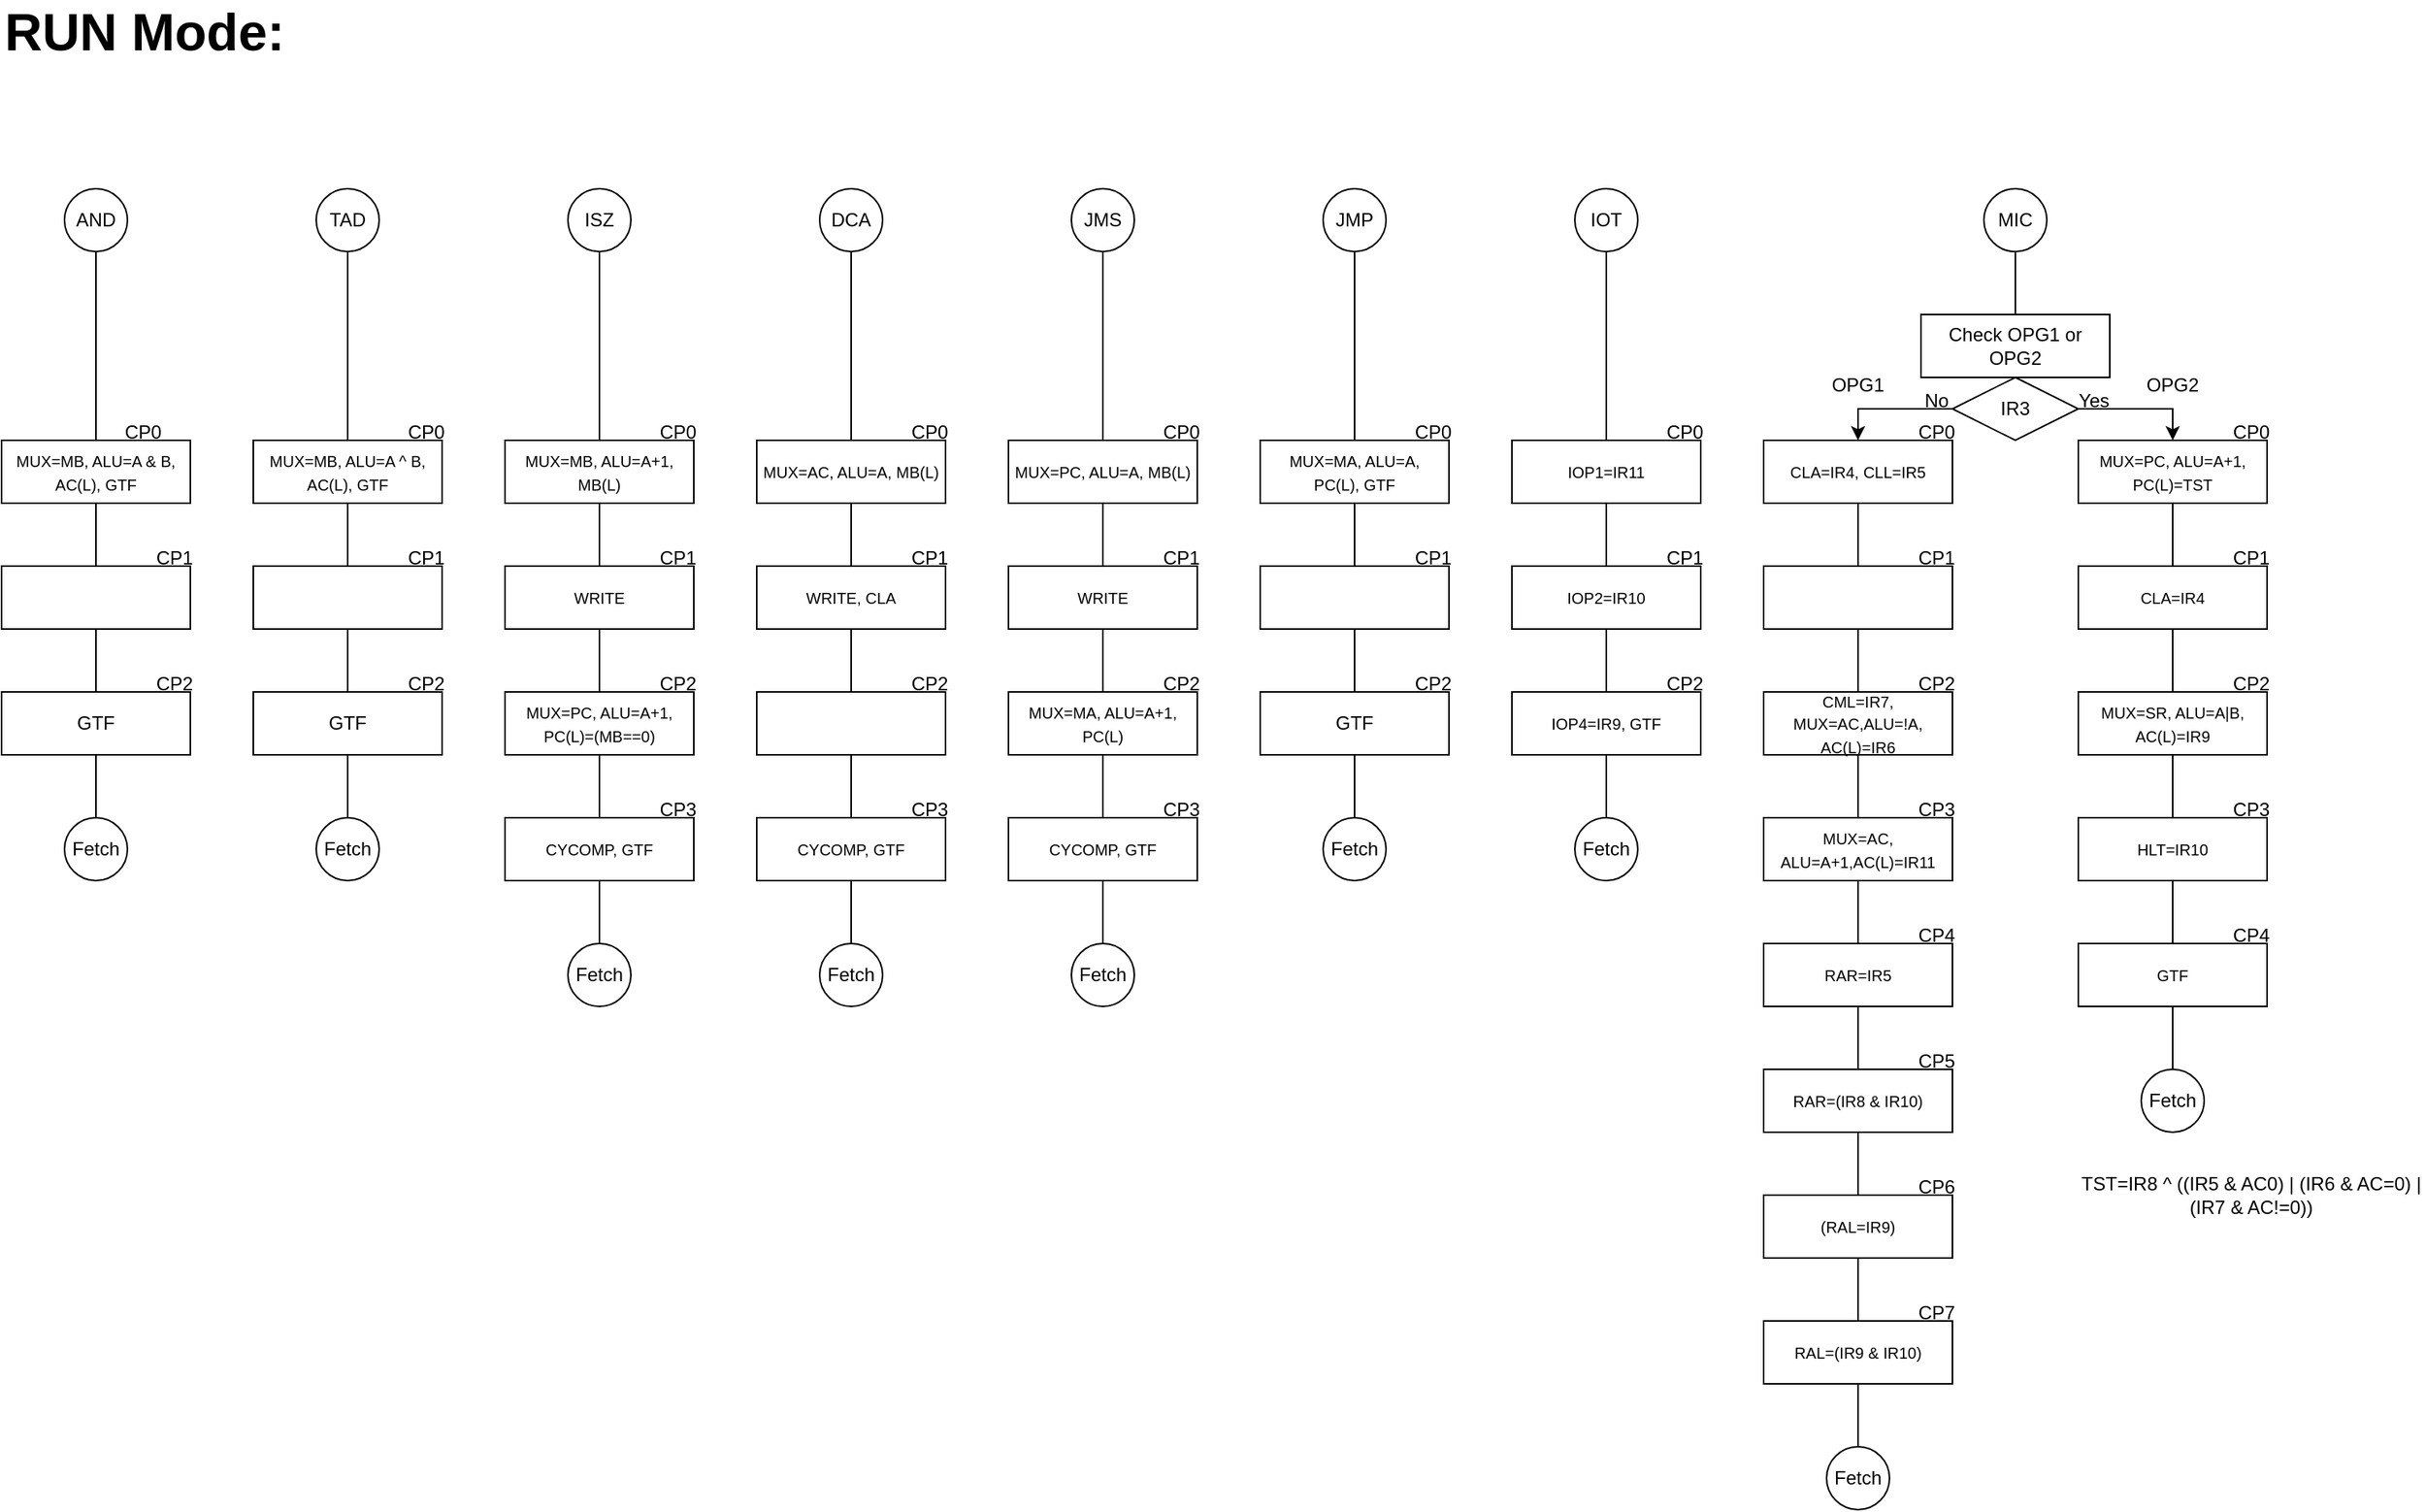 <mxfile version="27.0.9">
  <diagram name="Page-1" id="LLcmUX0MLXfa5LWFM24f">
    <mxGraphModel dx="1426" dy="799" grid="1" gridSize="10" guides="1" tooltips="1" connect="1" arrows="1" fold="1" page="1" pageScale="1" pageWidth="1654" pageHeight="1169" math="0" shadow="0">
      <root>
        <mxCell id="0" />
        <mxCell id="1" parent="0" />
        <mxCell id="3CUGCC2vG19AI8fgxcmt-1" value="" style="ellipse;whiteSpace=wrap;html=1;aspect=fixed;" parent="1" vertex="1">
          <mxGeometry x="120" y="200" width="40" height="40" as="geometry" />
        </mxCell>
        <mxCell id="3CUGCC2vG19AI8fgxcmt-2" value="AND" style="text;html=1;align=center;verticalAlign=middle;whiteSpace=wrap;rounded=0;" parent="1" vertex="1">
          <mxGeometry x="110" y="205" width="60" height="30" as="geometry" />
        </mxCell>
        <mxCell id="3CUGCC2vG19AI8fgxcmt-3" value="" style="rounded=0;whiteSpace=wrap;html=1;" parent="1" vertex="1">
          <mxGeometry x="80" y="360" width="120" height="40" as="geometry" />
        </mxCell>
        <mxCell id="3CUGCC2vG19AI8fgxcmt-4" value="&lt;font style=&quot;font-size: 10px;&quot;&gt;MUX=MB, ALU=A &amp;amp; B,&lt;br&gt;AC(L), GTF&lt;/font&gt;" style="text;html=1;align=center;verticalAlign=middle;whiteSpace=wrap;rounded=0;" parent="1" vertex="1">
          <mxGeometry x="80" y="360" width="120" height="40" as="geometry" />
        </mxCell>
        <mxCell id="3CUGCC2vG19AI8fgxcmt-5" value="CP0" style="text;html=1;align=center;verticalAlign=middle;whiteSpace=wrap;rounded=0;" parent="1" vertex="1">
          <mxGeometry x="140" y="340" width="60" height="30" as="geometry" />
        </mxCell>
        <mxCell id="3CUGCC2vG19AI8fgxcmt-6" value="" style="endArrow=none;html=1;rounded=0;entryX=0.5;entryY=1;entryDx=0;entryDy=0;exitX=0.5;exitY=0;exitDx=0;exitDy=0;" parent="1" source="3CUGCC2vG19AI8fgxcmt-4" target="3CUGCC2vG19AI8fgxcmt-1" edge="1">
          <mxGeometry width="50" height="50" relative="1" as="geometry">
            <mxPoint x="610" y="610" as="sourcePoint" />
            <mxPoint x="660" y="560" as="targetPoint" />
          </mxGeometry>
        </mxCell>
        <mxCell id="3CUGCC2vG19AI8fgxcmt-7" value="" style="ellipse;whiteSpace=wrap;html=1;aspect=fixed;" parent="1" vertex="1">
          <mxGeometry x="120" y="600" width="40" height="40" as="geometry" />
        </mxCell>
        <mxCell id="3CUGCC2vG19AI8fgxcmt-8" value="Fetch" style="text;html=1;align=center;verticalAlign=middle;whiteSpace=wrap;rounded=0;" parent="1" vertex="1">
          <mxGeometry x="110" y="605" width="60" height="30" as="geometry" />
        </mxCell>
        <mxCell id="3CUGCC2vG19AI8fgxcmt-10" value="" style="ellipse;whiteSpace=wrap;html=1;aspect=fixed;" parent="1" vertex="1">
          <mxGeometry x="280" y="200" width="40" height="40" as="geometry" />
        </mxCell>
        <mxCell id="3CUGCC2vG19AI8fgxcmt-11" value="TAD" style="text;html=1;align=center;verticalAlign=middle;whiteSpace=wrap;rounded=0;" parent="1" vertex="1">
          <mxGeometry x="270" y="205" width="60" height="30" as="geometry" />
        </mxCell>
        <mxCell id="3CUGCC2vG19AI8fgxcmt-12" value="" style="rounded=0;whiteSpace=wrap;html=1;" parent="1" vertex="1">
          <mxGeometry x="240" y="360" width="120" height="40" as="geometry" />
        </mxCell>
        <mxCell id="3CUGCC2vG19AI8fgxcmt-13" value="&lt;font style=&quot;font-size: 10px;&quot;&gt;MUX=MB, ALU=A ^ B,&lt;br&gt;AC(L), GTF&lt;/font&gt;" style="text;html=1;align=center;verticalAlign=middle;whiteSpace=wrap;rounded=0;" parent="1" vertex="1">
          <mxGeometry x="240" y="360" width="120" height="40" as="geometry" />
        </mxCell>
        <mxCell id="3CUGCC2vG19AI8fgxcmt-14" value="CP0" style="text;html=1;align=center;verticalAlign=middle;whiteSpace=wrap;rounded=0;" parent="1" vertex="1">
          <mxGeometry x="320" y="340" width="60" height="30" as="geometry" />
        </mxCell>
        <mxCell id="3CUGCC2vG19AI8fgxcmt-15" value="" style="endArrow=none;html=1;rounded=0;entryX=0.5;entryY=1;entryDx=0;entryDy=0;exitX=0.5;exitY=0;exitDx=0;exitDy=0;" parent="1" source="3CUGCC2vG19AI8fgxcmt-13" target="3CUGCC2vG19AI8fgxcmt-10" edge="1">
          <mxGeometry width="50" height="50" relative="1" as="geometry">
            <mxPoint x="770" y="610" as="sourcePoint" />
            <mxPoint x="820" y="560" as="targetPoint" />
          </mxGeometry>
        </mxCell>
        <mxCell id="3CUGCC2vG19AI8fgxcmt-16" value="" style="ellipse;whiteSpace=wrap;html=1;aspect=fixed;" parent="1" vertex="1">
          <mxGeometry x="280" y="600" width="40" height="40" as="geometry" />
        </mxCell>
        <mxCell id="3CUGCC2vG19AI8fgxcmt-17" value="Fetch" style="text;html=1;align=center;verticalAlign=middle;whiteSpace=wrap;rounded=0;" parent="1" vertex="1">
          <mxGeometry x="270" y="605" width="60" height="30" as="geometry" />
        </mxCell>
        <mxCell id="_dmozlkBvsE1ba3L3XwI-1" value="" style="ellipse;whiteSpace=wrap;html=1;aspect=fixed;" parent="1" vertex="1">
          <mxGeometry x="440" y="200" width="40" height="40" as="geometry" />
        </mxCell>
        <mxCell id="_dmozlkBvsE1ba3L3XwI-2" value="ISZ" style="text;html=1;align=center;verticalAlign=middle;whiteSpace=wrap;rounded=0;" parent="1" vertex="1">
          <mxGeometry x="430" y="205" width="60" height="30" as="geometry" />
        </mxCell>
        <mxCell id="_dmozlkBvsE1ba3L3XwI-3" value="" style="rounded=0;whiteSpace=wrap;html=1;" parent="1" vertex="1">
          <mxGeometry x="400" y="360" width="120" height="40" as="geometry" />
        </mxCell>
        <mxCell id="_dmozlkBvsE1ba3L3XwI-4" value="&lt;font style=&quot;font-size: 10px;&quot;&gt;MUX=MB, ALU=A+1, MB(L)&lt;/font&gt;" style="text;html=1;align=center;verticalAlign=middle;whiteSpace=wrap;rounded=0;" parent="1" vertex="1">
          <mxGeometry x="400" y="360" width="120" height="40" as="geometry" />
        </mxCell>
        <mxCell id="_dmozlkBvsE1ba3L3XwI-5" value="CP0" style="text;html=1;align=center;verticalAlign=middle;whiteSpace=wrap;rounded=0;" parent="1" vertex="1">
          <mxGeometry x="480" y="340" width="60" height="30" as="geometry" />
        </mxCell>
        <mxCell id="_dmozlkBvsE1ba3L3XwI-6" value="" style="endArrow=none;html=1;rounded=0;entryX=0.5;entryY=1;entryDx=0;entryDy=0;exitX=0.5;exitY=0;exitDx=0;exitDy=0;" parent="1" source="_dmozlkBvsE1ba3L3XwI-4" target="_dmozlkBvsE1ba3L3XwI-1" edge="1">
          <mxGeometry width="50" height="50" relative="1" as="geometry">
            <mxPoint x="930" y="610" as="sourcePoint" />
            <mxPoint x="980" y="560" as="targetPoint" />
          </mxGeometry>
        </mxCell>
        <mxCell id="_dmozlkBvsE1ba3L3XwI-7" value="" style="ellipse;whiteSpace=wrap;html=1;aspect=fixed;" parent="1" vertex="1">
          <mxGeometry x="440" y="680" width="40" height="40" as="geometry" />
        </mxCell>
        <mxCell id="_dmozlkBvsE1ba3L3XwI-8" value="Fetch" style="text;html=1;align=center;verticalAlign=middle;whiteSpace=wrap;rounded=0;" parent="1" vertex="1">
          <mxGeometry x="430" y="685" width="60" height="30" as="geometry" />
        </mxCell>
        <mxCell id="_dmozlkBvsE1ba3L3XwI-9" value="" style="endArrow=none;html=1;rounded=0;entryX=0.5;entryY=1;entryDx=0;entryDy=0;" parent="1" target="_dmozlkBvsE1ba3L3XwI-4" edge="1">
          <mxGeometry width="50" height="50" relative="1" as="geometry">
            <mxPoint x="460" y="440" as="sourcePoint" />
            <mxPoint x="459.5" y="405" as="targetPoint" />
          </mxGeometry>
        </mxCell>
        <mxCell id="_dmozlkBvsE1ba3L3XwI-10" value="" style="rounded=0;whiteSpace=wrap;html=1;" parent="1" vertex="1">
          <mxGeometry x="400" y="440" width="120" height="40" as="geometry" />
        </mxCell>
        <mxCell id="_dmozlkBvsE1ba3L3XwI-11" value="&lt;font style=&quot;font-size: 10px;&quot;&gt;WRITE&lt;/font&gt;" style="text;html=1;align=center;verticalAlign=middle;whiteSpace=wrap;rounded=0;" parent="1" vertex="1">
          <mxGeometry x="400" y="440" width="120" height="40" as="geometry" />
        </mxCell>
        <mxCell id="_dmozlkBvsE1ba3L3XwI-12" value="CP1" style="text;html=1;align=center;verticalAlign=middle;whiteSpace=wrap;rounded=0;" parent="1" vertex="1">
          <mxGeometry x="480" y="420" width="60" height="30" as="geometry" />
        </mxCell>
        <mxCell id="_dmozlkBvsE1ba3L3XwI-13" value="" style="endArrow=none;html=1;rounded=0;entryX=0.5;entryY=1;entryDx=0;entryDy=0;" parent="1" edge="1">
          <mxGeometry width="50" height="50" relative="1" as="geometry">
            <mxPoint x="460" y="520" as="sourcePoint" />
            <mxPoint x="460" y="480" as="targetPoint" />
          </mxGeometry>
        </mxCell>
        <mxCell id="_dmozlkBvsE1ba3L3XwI-14" value="" style="rounded=0;whiteSpace=wrap;html=1;" parent="1" vertex="1">
          <mxGeometry x="400" y="520" width="120" height="40" as="geometry" />
        </mxCell>
        <mxCell id="_dmozlkBvsE1ba3L3XwI-15" value="&lt;font style=&quot;font-size: 10px;&quot;&gt;MUX=PC, ALU=A+1, PC(L)=(MB==0)&lt;/font&gt;" style="text;html=1;align=center;verticalAlign=middle;whiteSpace=wrap;rounded=0;" parent="1" vertex="1">
          <mxGeometry x="400" y="520" width="120" height="40" as="geometry" />
        </mxCell>
        <mxCell id="_dmozlkBvsE1ba3L3XwI-16" value="CP2" style="text;html=1;align=center;verticalAlign=middle;whiteSpace=wrap;rounded=0;" parent="1" vertex="1">
          <mxGeometry x="480" y="500" width="60" height="30" as="geometry" />
        </mxCell>
        <mxCell id="_dmozlkBvsE1ba3L3XwI-17" value="" style="endArrow=none;html=1;rounded=0;entryX=0.5;entryY=1;entryDx=0;entryDy=0;" parent="1" edge="1">
          <mxGeometry width="50" height="50" relative="1" as="geometry">
            <mxPoint x="460" y="600" as="sourcePoint" />
            <mxPoint x="460" y="560" as="targetPoint" />
          </mxGeometry>
        </mxCell>
        <mxCell id="_dmozlkBvsE1ba3L3XwI-18" value="" style="rounded=0;whiteSpace=wrap;html=1;" parent="1" vertex="1">
          <mxGeometry x="400" y="600" width="120" height="40" as="geometry" />
        </mxCell>
        <mxCell id="_dmozlkBvsE1ba3L3XwI-19" value="&lt;font style=&quot;font-size: 10px;&quot;&gt;CYCOMP, GTF&lt;/font&gt;" style="text;html=1;align=center;verticalAlign=middle;whiteSpace=wrap;rounded=0;" parent="1" vertex="1">
          <mxGeometry x="400" y="600" width="120" height="40" as="geometry" />
        </mxCell>
        <mxCell id="_dmozlkBvsE1ba3L3XwI-20" value="CP3" style="text;html=1;align=center;verticalAlign=middle;whiteSpace=wrap;rounded=0;" parent="1" vertex="1">
          <mxGeometry x="480" y="580" width="60" height="30" as="geometry" />
        </mxCell>
        <mxCell id="_dmozlkBvsE1ba3L3XwI-21" value="" style="endArrow=none;html=1;rounded=0;entryX=0.5;entryY=1;entryDx=0;entryDy=0;exitX=0.5;exitY=0;exitDx=0;exitDy=0;" parent="1" source="_dmozlkBvsE1ba3L3XwI-7" target="_dmozlkBvsE1ba3L3XwI-19" edge="1">
          <mxGeometry width="50" height="50" relative="1" as="geometry">
            <mxPoint x="450" y="690" as="sourcePoint" />
            <mxPoint x="450" y="650" as="targetPoint" />
          </mxGeometry>
        </mxCell>
        <mxCell id="_dmozlkBvsE1ba3L3XwI-22" value="" style="ellipse;whiteSpace=wrap;html=1;aspect=fixed;" parent="1" vertex="1">
          <mxGeometry x="600" y="200" width="40" height="40" as="geometry" />
        </mxCell>
        <mxCell id="_dmozlkBvsE1ba3L3XwI-23" value="DCA" style="text;html=1;align=center;verticalAlign=middle;whiteSpace=wrap;rounded=0;" parent="1" vertex="1">
          <mxGeometry x="590" y="205" width="60" height="30" as="geometry" />
        </mxCell>
        <mxCell id="_dmozlkBvsE1ba3L3XwI-24" value="" style="rounded=0;whiteSpace=wrap;html=1;" parent="1" vertex="1">
          <mxGeometry x="560" y="360" width="120" height="40" as="geometry" />
        </mxCell>
        <mxCell id="_dmozlkBvsE1ba3L3XwI-25" value="&lt;font style=&quot;font-size: 10px;&quot;&gt;MUX=AC, ALU=A, MB(L)&lt;/font&gt;" style="text;html=1;align=center;verticalAlign=middle;whiteSpace=wrap;rounded=0;" parent="1" vertex="1">
          <mxGeometry x="560" y="360" width="120" height="40" as="geometry" />
        </mxCell>
        <mxCell id="_dmozlkBvsE1ba3L3XwI-26" value="CP0" style="text;html=1;align=center;verticalAlign=middle;whiteSpace=wrap;rounded=0;" parent="1" vertex="1">
          <mxGeometry x="640" y="340" width="60" height="30" as="geometry" />
        </mxCell>
        <mxCell id="_dmozlkBvsE1ba3L3XwI-27" value="" style="endArrow=none;html=1;rounded=0;entryX=0.5;entryY=1;entryDx=0;entryDy=0;exitX=0.5;exitY=0;exitDx=0;exitDy=0;" parent="1" source="_dmozlkBvsE1ba3L3XwI-25" target="_dmozlkBvsE1ba3L3XwI-22" edge="1">
          <mxGeometry width="50" height="50" relative="1" as="geometry">
            <mxPoint x="1090" y="610" as="sourcePoint" />
            <mxPoint x="1140" y="560" as="targetPoint" />
          </mxGeometry>
        </mxCell>
        <mxCell id="_dmozlkBvsE1ba3L3XwI-28" value="" style="ellipse;whiteSpace=wrap;html=1;aspect=fixed;" parent="1" vertex="1">
          <mxGeometry x="600" y="680" width="40" height="40" as="geometry" />
        </mxCell>
        <mxCell id="_dmozlkBvsE1ba3L3XwI-29" value="Fetch" style="text;html=1;align=center;verticalAlign=middle;whiteSpace=wrap;rounded=0;" parent="1" vertex="1">
          <mxGeometry x="590" y="685" width="60" height="30" as="geometry" />
        </mxCell>
        <mxCell id="_dmozlkBvsE1ba3L3XwI-30" value="" style="endArrow=none;html=1;rounded=0;entryX=0.5;entryY=1;entryDx=0;entryDy=0;" parent="1" target="_dmozlkBvsE1ba3L3XwI-25" edge="1">
          <mxGeometry width="50" height="50" relative="1" as="geometry">
            <mxPoint x="620" y="440" as="sourcePoint" />
            <mxPoint x="619.5" y="405" as="targetPoint" />
          </mxGeometry>
        </mxCell>
        <mxCell id="_dmozlkBvsE1ba3L3XwI-31" value="" style="rounded=0;whiteSpace=wrap;html=1;" parent="1" vertex="1">
          <mxGeometry x="560" y="440" width="120" height="40" as="geometry" />
        </mxCell>
        <mxCell id="_dmozlkBvsE1ba3L3XwI-32" value="&lt;font style=&quot;font-size: 10px;&quot;&gt;WRITE, CLA&lt;/font&gt;" style="text;html=1;align=center;verticalAlign=middle;whiteSpace=wrap;rounded=0;" parent="1" vertex="1">
          <mxGeometry x="560" y="440" width="120" height="40" as="geometry" />
        </mxCell>
        <mxCell id="_dmozlkBvsE1ba3L3XwI-33" value="CP1" style="text;html=1;align=center;verticalAlign=middle;whiteSpace=wrap;rounded=0;" parent="1" vertex="1">
          <mxGeometry x="640" y="420" width="60" height="30" as="geometry" />
        </mxCell>
        <mxCell id="_dmozlkBvsE1ba3L3XwI-34" value="" style="endArrow=none;html=1;rounded=0;entryX=0.5;entryY=1;entryDx=0;entryDy=0;" parent="1" edge="1">
          <mxGeometry width="50" height="50" relative="1" as="geometry">
            <mxPoint x="620" y="520" as="sourcePoint" />
            <mxPoint x="620" y="480" as="targetPoint" />
          </mxGeometry>
        </mxCell>
        <mxCell id="_dmozlkBvsE1ba3L3XwI-35" value="" style="rounded=0;whiteSpace=wrap;html=1;" parent="1" vertex="1">
          <mxGeometry x="560" y="520" width="120" height="40" as="geometry" />
        </mxCell>
        <mxCell id="_dmozlkBvsE1ba3L3XwI-37" value="CP2" style="text;html=1;align=center;verticalAlign=middle;whiteSpace=wrap;rounded=0;" parent="1" vertex="1">
          <mxGeometry x="640" y="500" width="60" height="30" as="geometry" />
        </mxCell>
        <mxCell id="_dmozlkBvsE1ba3L3XwI-38" value="" style="endArrow=none;html=1;rounded=0;entryX=0.5;entryY=1;entryDx=0;entryDy=0;" parent="1" edge="1">
          <mxGeometry width="50" height="50" relative="1" as="geometry">
            <mxPoint x="620" y="600" as="sourcePoint" />
            <mxPoint x="620" y="560" as="targetPoint" />
          </mxGeometry>
        </mxCell>
        <mxCell id="_dmozlkBvsE1ba3L3XwI-39" value="" style="rounded=0;whiteSpace=wrap;html=1;" parent="1" vertex="1">
          <mxGeometry x="560" y="600" width="120" height="40" as="geometry" />
        </mxCell>
        <mxCell id="_dmozlkBvsE1ba3L3XwI-40" value="&lt;font style=&quot;font-size: 10px;&quot;&gt;CYCOMP, GTF&lt;/font&gt;" style="text;html=1;align=center;verticalAlign=middle;whiteSpace=wrap;rounded=0;" parent="1" vertex="1">
          <mxGeometry x="560" y="600" width="120" height="40" as="geometry" />
        </mxCell>
        <mxCell id="_dmozlkBvsE1ba3L3XwI-41" value="CP3" style="text;html=1;align=center;verticalAlign=middle;whiteSpace=wrap;rounded=0;" parent="1" vertex="1">
          <mxGeometry x="640" y="580" width="60" height="30" as="geometry" />
        </mxCell>
        <mxCell id="_dmozlkBvsE1ba3L3XwI-42" value="" style="endArrow=none;html=1;rounded=0;entryX=0.5;entryY=1;entryDx=0;entryDy=0;exitX=0.5;exitY=0;exitDx=0;exitDy=0;" parent="1" source="_dmozlkBvsE1ba3L3XwI-28" target="_dmozlkBvsE1ba3L3XwI-40" edge="1">
          <mxGeometry width="50" height="50" relative="1" as="geometry">
            <mxPoint x="610" y="690" as="sourcePoint" />
            <mxPoint x="610" y="650" as="targetPoint" />
          </mxGeometry>
        </mxCell>
        <mxCell id="_dmozlkBvsE1ba3L3XwI-43" value="" style="ellipse;whiteSpace=wrap;html=1;aspect=fixed;" parent="1" vertex="1">
          <mxGeometry x="760" y="200" width="40" height="40" as="geometry" />
        </mxCell>
        <mxCell id="_dmozlkBvsE1ba3L3XwI-44" value="JMS" style="text;html=1;align=center;verticalAlign=middle;whiteSpace=wrap;rounded=0;" parent="1" vertex="1">
          <mxGeometry x="750" y="205" width="60" height="30" as="geometry" />
        </mxCell>
        <mxCell id="_dmozlkBvsE1ba3L3XwI-45" value="" style="rounded=0;whiteSpace=wrap;html=1;" parent="1" vertex="1">
          <mxGeometry x="720" y="360" width="120" height="40" as="geometry" />
        </mxCell>
        <mxCell id="_dmozlkBvsE1ba3L3XwI-46" value="&lt;font style=&quot;font-size: 10px;&quot;&gt;MUX=PC, ALU=A, MB(L)&lt;/font&gt;" style="text;html=1;align=center;verticalAlign=middle;whiteSpace=wrap;rounded=0;" parent="1" vertex="1">
          <mxGeometry x="720" y="360" width="120" height="40" as="geometry" />
        </mxCell>
        <mxCell id="_dmozlkBvsE1ba3L3XwI-47" value="CP0" style="text;html=1;align=center;verticalAlign=middle;whiteSpace=wrap;rounded=0;" parent="1" vertex="1">
          <mxGeometry x="800" y="340" width="60" height="30" as="geometry" />
        </mxCell>
        <mxCell id="_dmozlkBvsE1ba3L3XwI-48" value="" style="endArrow=none;html=1;rounded=0;entryX=0.5;entryY=1;entryDx=0;entryDy=0;exitX=0.5;exitY=0;exitDx=0;exitDy=0;" parent="1" source="_dmozlkBvsE1ba3L3XwI-46" target="_dmozlkBvsE1ba3L3XwI-43" edge="1">
          <mxGeometry width="50" height="50" relative="1" as="geometry">
            <mxPoint x="1250" y="610" as="sourcePoint" />
            <mxPoint x="1300" y="560" as="targetPoint" />
          </mxGeometry>
        </mxCell>
        <mxCell id="_dmozlkBvsE1ba3L3XwI-49" value="" style="ellipse;whiteSpace=wrap;html=1;aspect=fixed;" parent="1" vertex="1">
          <mxGeometry x="760" y="680" width="40" height="40" as="geometry" />
        </mxCell>
        <mxCell id="_dmozlkBvsE1ba3L3XwI-50" value="Fetch" style="text;html=1;align=center;verticalAlign=middle;whiteSpace=wrap;rounded=0;" parent="1" vertex="1">
          <mxGeometry x="750" y="685" width="60" height="30" as="geometry" />
        </mxCell>
        <mxCell id="_dmozlkBvsE1ba3L3XwI-51" value="" style="endArrow=none;html=1;rounded=0;entryX=0.5;entryY=1;entryDx=0;entryDy=0;" parent="1" target="_dmozlkBvsE1ba3L3XwI-46" edge="1">
          <mxGeometry width="50" height="50" relative="1" as="geometry">
            <mxPoint x="780" y="440" as="sourcePoint" />
            <mxPoint x="779.5" y="405" as="targetPoint" />
          </mxGeometry>
        </mxCell>
        <mxCell id="_dmozlkBvsE1ba3L3XwI-52" value="" style="rounded=0;whiteSpace=wrap;html=1;" parent="1" vertex="1">
          <mxGeometry x="720" y="440" width="120" height="40" as="geometry" />
        </mxCell>
        <mxCell id="_dmozlkBvsE1ba3L3XwI-53" value="&lt;font style=&quot;font-size: 10px;&quot;&gt;WRITE&lt;/font&gt;" style="text;html=1;align=center;verticalAlign=middle;whiteSpace=wrap;rounded=0;" parent="1" vertex="1">
          <mxGeometry x="720" y="440" width="120" height="40" as="geometry" />
        </mxCell>
        <mxCell id="_dmozlkBvsE1ba3L3XwI-54" value="CP1" style="text;html=1;align=center;verticalAlign=middle;whiteSpace=wrap;rounded=0;" parent="1" vertex="1">
          <mxGeometry x="800" y="420" width="60" height="30" as="geometry" />
        </mxCell>
        <mxCell id="_dmozlkBvsE1ba3L3XwI-55" value="" style="endArrow=none;html=1;rounded=0;entryX=0.5;entryY=1;entryDx=0;entryDy=0;" parent="1" edge="1">
          <mxGeometry width="50" height="50" relative="1" as="geometry">
            <mxPoint x="780" y="520" as="sourcePoint" />
            <mxPoint x="780" y="480" as="targetPoint" />
          </mxGeometry>
        </mxCell>
        <mxCell id="_dmozlkBvsE1ba3L3XwI-56" value="" style="rounded=0;whiteSpace=wrap;html=1;" parent="1" vertex="1">
          <mxGeometry x="720" y="520" width="120" height="40" as="geometry" />
        </mxCell>
        <mxCell id="_dmozlkBvsE1ba3L3XwI-57" value="&lt;font style=&quot;font-size: 10px;&quot;&gt;MUX=MA, ALU=A+1, PC(L)&lt;/font&gt;" style="text;html=1;align=center;verticalAlign=middle;whiteSpace=wrap;rounded=0;" parent="1" vertex="1">
          <mxGeometry x="720" y="520" width="120" height="40" as="geometry" />
        </mxCell>
        <mxCell id="_dmozlkBvsE1ba3L3XwI-58" value="CP2" style="text;html=1;align=center;verticalAlign=middle;whiteSpace=wrap;rounded=0;" parent="1" vertex="1">
          <mxGeometry x="800" y="500" width="60" height="30" as="geometry" />
        </mxCell>
        <mxCell id="_dmozlkBvsE1ba3L3XwI-59" value="" style="endArrow=none;html=1;rounded=0;entryX=0.5;entryY=1;entryDx=0;entryDy=0;" parent="1" edge="1">
          <mxGeometry width="50" height="50" relative="1" as="geometry">
            <mxPoint x="780" y="600" as="sourcePoint" />
            <mxPoint x="780" y="560" as="targetPoint" />
          </mxGeometry>
        </mxCell>
        <mxCell id="_dmozlkBvsE1ba3L3XwI-60" value="" style="rounded=0;whiteSpace=wrap;html=1;" parent="1" vertex="1">
          <mxGeometry x="720" y="600" width="120" height="40" as="geometry" />
        </mxCell>
        <mxCell id="_dmozlkBvsE1ba3L3XwI-61" value="&lt;font style=&quot;font-size: 10px;&quot;&gt;CYCOMP, GTF&lt;/font&gt;" style="text;html=1;align=center;verticalAlign=middle;whiteSpace=wrap;rounded=0;" parent="1" vertex="1">
          <mxGeometry x="720" y="600" width="120" height="40" as="geometry" />
        </mxCell>
        <mxCell id="_dmozlkBvsE1ba3L3XwI-62" value="CP3" style="text;html=1;align=center;verticalAlign=middle;whiteSpace=wrap;rounded=0;" parent="1" vertex="1">
          <mxGeometry x="800" y="580" width="60" height="30" as="geometry" />
        </mxCell>
        <mxCell id="_dmozlkBvsE1ba3L3XwI-63" value="" style="endArrow=none;html=1;rounded=0;entryX=0.5;entryY=1;entryDx=0;entryDy=0;exitX=0.5;exitY=0;exitDx=0;exitDy=0;" parent="1" source="_dmozlkBvsE1ba3L3XwI-49" target="_dmozlkBvsE1ba3L3XwI-61" edge="1">
          <mxGeometry width="50" height="50" relative="1" as="geometry">
            <mxPoint x="770" y="690" as="sourcePoint" />
            <mxPoint x="770" y="650" as="targetPoint" />
          </mxGeometry>
        </mxCell>
        <mxCell id="_dmozlkBvsE1ba3L3XwI-64" value="" style="ellipse;whiteSpace=wrap;html=1;aspect=fixed;" parent="1" vertex="1">
          <mxGeometry x="920" y="200" width="40" height="40" as="geometry" />
        </mxCell>
        <mxCell id="_dmozlkBvsE1ba3L3XwI-65" value="JMP" style="text;html=1;align=center;verticalAlign=middle;whiteSpace=wrap;rounded=0;" parent="1" vertex="1">
          <mxGeometry x="910" y="205" width="60" height="30" as="geometry" />
        </mxCell>
        <mxCell id="_dmozlkBvsE1ba3L3XwI-66" value="" style="rounded=0;whiteSpace=wrap;html=1;" parent="1" vertex="1">
          <mxGeometry x="880" y="360" width="120" height="40" as="geometry" />
        </mxCell>
        <mxCell id="_dmozlkBvsE1ba3L3XwI-67" value="&lt;font style=&quot;font-size: 10px;&quot;&gt;MUX=MA, ALU=A,&lt;br&gt;PC(L), GTF&lt;/font&gt;" style="text;html=1;align=center;verticalAlign=middle;whiteSpace=wrap;rounded=0;" parent="1" vertex="1">
          <mxGeometry x="880" y="360" width="120" height="40" as="geometry" />
        </mxCell>
        <mxCell id="_dmozlkBvsE1ba3L3XwI-68" value="CP0" style="text;html=1;align=center;verticalAlign=middle;whiteSpace=wrap;rounded=0;" parent="1" vertex="1">
          <mxGeometry x="960" y="340" width="60" height="30" as="geometry" />
        </mxCell>
        <mxCell id="_dmozlkBvsE1ba3L3XwI-69" value="" style="endArrow=none;html=1;rounded=0;entryX=0.5;entryY=1;entryDx=0;entryDy=0;exitX=0.5;exitY=0;exitDx=0;exitDy=0;" parent="1" source="_dmozlkBvsE1ba3L3XwI-67" target="_dmozlkBvsE1ba3L3XwI-64" edge="1">
          <mxGeometry width="50" height="50" relative="1" as="geometry">
            <mxPoint x="1410" y="610" as="sourcePoint" />
            <mxPoint x="1460" y="560" as="targetPoint" />
          </mxGeometry>
        </mxCell>
        <mxCell id="_dmozlkBvsE1ba3L3XwI-73" value="" style="ellipse;whiteSpace=wrap;html=1;aspect=fixed;" parent="1" vertex="1">
          <mxGeometry x="1340" y="200" width="40" height="40" as="geometry" />
        </mxCell>
        <mxCell id="_dmozlkBvsE1ba3L3XwI-74" value="MIC" style="text;html=1;align=center;verticalAlign=middle;whiteSpace=wrap;rounded=0;" parent="1" vertex="1">
          <mxGeometry x="1330" y="205" width="60" height="30" as="geometry" />
        </mxCell>
        <mxCell id="_dmozlkBvsE1ba3L3XwI-75" value="Check OPG1 or OPG2" style="rounded=0;whiteSpace=wrap;html=1;" parent="1" vertex="1">
          <mxGeometry x="1300" y="280" width="120" height="40" as="geometry" />
        </mxCell>
        <mxCell id="_dmozlkBvsE1ba3L3XwI-78" value="" style="endArrow=none;html=1;rounded=0;entryX=0.5;entryY=1;entryDx=0;entryDy=0;exitX=0.5;exitY=0;exitDx=0;exitDy=0;" parent="1" target="_dmozlkBvsE1ba3L3XwI-73" edge="1">
          <mxGeometry width="50" height="50" relative="1" as="geometry">
            <mxPoint x="1360" y="280" as="sourcePoint" />
            <mxPoint x="1880" y="480" as="targetPoint" />
          </mxGeometry>
        </mxCell>
        <mxCell id="_dmozlkBvsE1ba3L3XwI-80" value="" style="rhombus;whiteSpace=wrap;html=1;" parent="1" vertex="1">
          <mxGeometry x="1320" y="320" width="80" height="40" as="geometry" />
        </mxCell>
        <mxCell id="_dmozlkBvsE1ba3L3XwI-81" value="IR3" style="text;html=1;align=center;verticalAlign=middle;whiteSpace=wrap;rounded=0;" parent="1" vertex="1">
          <mxGeometry x="1330" y="325" width="60" height="30" as="geometry" />
        </mxCell>
        <mxCell id="_dmozlkBvsE1ba3L3XwI-82" value="" style="rounded=0;whiteSpace=wrap;html=1;" parent="1" vertex="1">
          <mxGeometry x="1200" y="360" width="120" height="40" as="geometry" />
        </mxCell>
        <mxCell id="_dmozlkBvsE1ba3L3XwI-83" value="&lt;font style=&quot;font-size: 10px;&quot;&gt;CLA=IR4, CLL=IR5&lt;br&gt;&lt;/font&gt;" style="text;html=1;align=center;verticalAlign=middle;whiteSpace=wrap;rounded=0;" parent="1" vertex="1">
          <mxGeometry x="1200" y="360" width="120" height="40" as="geometry" />
        </mxCell>
        <mxCell id="_dmozlkBvsE1ba3L3XwI-84" value="CP0" style="text;html=1;align=center;verticalAlign=middle;whiteSpace=wrap;rounded=0;" parent="1" vertex="1">
          <mxGeometry x="1280" y="340" width="60" height="30" as="geometry" />
        </mxCell>
        <mxCell id="_dmozlkBvsE1ba3L3XwI-85" value="" style="endArrow=classic;html=1;rounded=0;entryX=0.5;entryY=0;entryDx=0;entryDy=0;exitX=0;exitY=0.5;exitDx=0;exitDy=0;" parent="1" source="_dmozlkBvsE1ba3L3XwI-80" target="_dmozlkBvsE1ba3L3XwI-83" edge="1">
          <mxGeometry width="50" height="50" relative="1" as="geometry">
            <mxPoint x="1260" y="310" as="sourcePoint" />
            <mxPoint x="1070" y="380" as="targetPoint" />
            <Array as="points">
              <mxPoint x="1260" y="340" />
            </Array>
          </mxGeometry>
        </mxCell>
        <mxCell id="_dmozlkBvsE1ba3L3XwI-92" value="" style="rounded=0;whiteSpace=wrap;html=1;" parent="1" vertex="1">
          <mxGeometry x="1400" y="360" width="120" height="40" as="geometry" />
        </mxCell>
        <mxCell id="_dmozlkBvsE1ba3L3XwI-93" value="&lt;font style=&quot;font-size: 10px;&quot;&gt;MUX=PC, ALU=A+1,&lt;br&gt;PC(L)=TST&lt;/font&gt;" style="text;html=1;align=center;verticalAlign=middle;whiteSpace=wrap;rounded=0;" parent="1" vertex="1">
          <mxGeometry x="1400" y="360" width="120" height="40" as="geometry" />
        </mxCell>
        <mxCell id="_dmozlkBvsE1ba3L3XwI-94" value="" style="endArrow=classic;html=1;rounded=0;entryX=0.5;entryY=0;entryDx=0;entryDy=0;exitX=1;exitY=0.5;exitDx=0;exitDy=0;" parent="1" source="_dmozlkBvsE1ba3L3XwI-80" target="_dmozlkBvsE1ba3L3XwI-93" edge="1">
          <mxGeometry width="50" height="50" relative="1" as="geometry">
            <mxPoint x="1520" y="340" as="sourcePoint" />
            <mxPoint x="1270" y="380" as="targetPoint" />
            <Array as="points">
              <mxPoint x="1460" y="340" />
            </Array>
          </mxGeometry>
        </mxCell>
        <mxCell id="_dmozlkBvsE1ba3L3XwI-95" value="CP0" style="text;html=1;align=center;verticalAlign=middle;whiteSpace=wrap;rounded=0;" parent="1" vertex="1">
          <mxGeometry x="1480" y="340" width="60" height="30" as="geometry" />
        </mxCell>
        <mxCell id="_dmozlkBvsE1ba3L3XwI-96" value="OPG1" style="text;html=1;align=center;verticalAlign=middle;whiteSpace=wrap;rounded=0;" parent="1" vertex="1">
          <mxGeometry x="1230" y="310" width="60" height="30" as="geometry" />
        </mxCell>
        <mxCell id="_dmozlkBvsE1ba3L3XwI-97" value="OPG2" style="text;html=1;align=center;verticalAlign=middle;whiteSpace=wrap;rounded=0;" parent="1" vertex="1">
          <mxGeometry x="1430" y="310" width="60" height="30" as="geometry" />
        </mxCell>
        <mxCell id="_dmozlkBvsE1ba3L3XwI-98" value="" style="ellipse;whiteSpace=wrap;html=1;aspect=fixed;" parent="1" vertex="1">
          <mxGeometry x="1240" y="1000" width="40" height="40" as="geometry" />
        </mxCell>
        <mxCell id="_dmozlkBvsE1ba3L3XwI-99" value="Fetch" style="text;html=1;align=center;verticalAlign=middle;whiteSpace=wrap;rounded=0;" parent="1" vertex="1">
          <mxGeometry x="1230" y="1005" width="60" height="30" as="geometry" />
        </mxCell>
        <mxCell id="_dmozlkBvsE1ba3L3XwI-100" value="" style="rounded=0;whiteSpace=wrap;html=1;" parent="1" vertex="1">
          <mxGeometry x="1200" y="440" width="120" height="40" as="geometry" />
        </mxCell>
        <mxCell id="_dmozlkBvsE1ba3L3XwI-102" value="CP1" style="text;html=1;align=center;verticalAlign=middle;whiteSpace=wrap;rounded=0;" parent="1" vertex="1">
          <mxGeometry x="1280" y="420" width="60" height="30" as="geometry" />
        </mxCell>
        <mxCell id="_dmozlkBvsE1ba3L3XwI-103" value="" style="endArrow=none;html=1;rounded=0;entryX=0.5;entryY=1;entryDx=0;entryDy=0;" parent="1" edge="1">
          <mxGeometry width="50" height="50" relative="1" as="geometry">
            <mxPoint x="1260" y="520" as="sourcePoint" />
            <mxPoint x="1260" y="480" as="targetPoint" />
          </mxGeometry>
        </mxCell>
        <mxCell id="_dmozlkBvsE1ba3L3XwI-104" value="&lt;font style=&quot;font-size: 10px;&quot;&gt;CML=IR7, MUX=AC,ALU=!A, AC(L)=IR6&lt;/font&gt;" style="rounded=0;whiteSpace=wrap;html=1;" parent="1" vertex="1">
          <mxGeometry x="1200" y="520" width="120" height="40" as="geometry" />
        </mxCell>
        <mxCell id="_dmozlkBvsE1ba3L3XwI-105" value="CP2" style="text;html=1;align=center;verticalAlign=middle;whiteSpace=wrap;rounded=0;" parent="1" vertex="1">
          <mxGeometry x="1280" y="500" width="60" height="30" as="geometry" />
        </mxCell>
        <mxCell id="_dmozlkBvsE1ba3L3XwI-106" value="" style="endArrow=none;html=1;rounded=0;entryX=0.5;entryY=1;entryDx=0;entryDy=0;" parent="1" edge="1">
          <mxGeometry width="50" height="50" relative="1" as="geometry">
            <mxPoint x="1260" y="600" as="sourcePoint" />
            <mxPoint x="1260" y="560" as="targetPoint" />
          </mxGeometry>
        </mxCell>
        <mxCell id="_dmozlkBvsE1ba3L3XwI-107" value="&lt;font style=&quot;font-size: 10px;&quot;&gt;MUX=AC, ALU=A+1,AC(L)=IR11&lt;/font&gt;" style="rounded=0;whiteSpace=wrap;html=1;" parent="1" vertex="1">
          <mxGeometry x="1200" y="600" width="120" height="40" as="geometry" />
        </mxCell>
        <mxCell id="_dmozlkBvsE1ba3L3XwI-109" value="CP3" style="text;html=1;align=center;verticalAlign=middle;whiteSpace=wrap;rounded=0;" parent="1" vertex="1">
          <mxGeometry x="1280" y="580" width="60" height="30" as="geometry" />
        </mxCell>
        <mxCell id="_dmozlkBvsE1ba3L3XwI-111" value="" style="ellipse;whiteSpace=wrap;html=1;aspect=fixed;" parent="1" vertex="1">
          <mxGeometry x="1440" y="760" width="40" height="40" as="geometry" />
        </mxCell>
        <mxCell id="_dmozlkBvsE1ba3L3XwI-112" value="Fetch" style="text;html=1;align=center;verticalAlign=middle;whiteSpace=wrap;rounded=0;" parent="1" vertex="1">
          <mxGeometry x="1430" y="765" width="60" height="30" as="geometry" />
        </mxCell>
        <mxCell id="_dmozlkBvsE1ba3L3XwI-113" value="&lt;font style=&quot;font-size: 10px;&quot;&gt;CLA=IR4&lt;/font&gt;" style="rounded=0;whiteSpace=wrap;html=1;" parent="1" vertex="1">
          <mxGeometry x="1400" y="440" width="120" height="40" as="geometry" />
        </mxCell>
        <mxCell id="_dmozlkBvsE1ba3L3XwI-115" value="CP1" style="text;html=1;align=center;verticalAlign=middle;whiteSpace=wrap;rounded=0;" parent="1" vertex="1">
          <mxGeometry x="1480" y="420" width="60" height="30" as="geometry" />
        </mxCell>
        <mxCell id="_dmozlkBvsE1ba3L3XwI-116" value="" style="endArrow=none;html=1;rounded=0;entryX=0.5;entryY=1;entryDx=0;entryDy=0;" parent="1" edge="1">
          <mxGeometry width="50" height="50" relative="1" as="geometry">
            <mxPoint x="1460" y="520" as="sourcePoint" />
            <mxPoint x="1460" y="480" as="targetPoint" />
          </mxGeometry>
        </mxCell>
        <mxCell id="_dmozlkBvsE1ba3L3XwI-117" value="&lt;font style=&quot;font-size: 10px;&quot;&gt;MUX=SR, ALU=A|B, AC(L)=IR9&lt;/font&gt;" style="rounded=0;whiteSpace=wrap;html=1;" parent="1" vertex="1">
          <mxGeometry x="1400" y="520" width="120" height="40" as="geometry" />
        </mxCell>
        <mxCell id="_dmozlkBvsE1ba3L3XwI-118" value="CP2" style="text;html=1;align=center;verticalAlign=middle;whiteSpace=wrap;rounded=0;" parent="1" vertex="1">
          <mxGeometry x="1480" y="500" width="60" height="30" as="geometry" />
        </mxCell>
        <mxCell id="_dmozlkBvsE1ba3L3XwI-119" value="" style="endArrow=none;html=1;rounded=0;entryX=0.5;entryY=1;entryDx=0;entryDy=0;" parent="1" edge="1">
          <mxGeometry width="50" height="50" relative="1" as="geometry">
            <mxPoint x="1460" y="600" as="sourcePoint" />
            <mxPoint x="1460" y="560" as="targetPoint" />
          </mxGeometry>
        </mxCell>
        <mxCell id="_dmozlkBvsE1ba3L3XwI-120" value="&lt;font style=&quot;font-size: 10px;&quot;&gt;HLT=IR10&lt;/font&gt;" style="rounded=0;whiteSpace=wrap;html=1;" parent="1" vertex="1">
          <mxGeometry x="1400" y="600" width="120" height="40" as="geometry" />
        </mxCell>
        <mxCell id="_dmozlkBvsE1ba3L3XwI-122" value="CP3" style="text;html=1;align=center;verticalAlign=middle;whiteSpace=wrap;rounded=0;" parent="1" vertex="1">
          <mxGeometry x="1480" y="580" width="60" height="30" as="geometry" />
        </mxCell>
        <mxCell id="_dmozlkBvsE1ba3L3XwI-124" value="" style="endArrow=none;html=1;rounded=0;entryX=0.5;entryY=1;entryDx=0;entryDy=0;" parent="1" edge="1">
          <mxGeometry width="50" height="50" relative="1" as="geometry">
            <mxPoint x="1260" y="680" as="sourcePoint" />
            <mxPoint x="1260" y="640" as="targetPoint" />
          </mxGeometry>
        </mxCell>
        <mxCell id="_dmozlkBvsE1ba3L3XwI-125" value="&lt;font style=&quot;font-size: 10px;&quot;&gt;RAR=IR5&lt;/font&gt;" style="rounded=0;whiteSpace=wrap;html=1;" parent="1" vertex="1">
          <mxGeometry x="1200" y="680" width="120" height="40" as="geometry" />
        </mxCell>
        <mxCell id="_dmozlkBvsE1ba3L3XwI-126" value="CP4" style="text;html=1;align=center;verticalAlign=middle;whiteSpace=wrap;rounded=0;" parent="1" vertex="1">
          <mxGeometry x="1280" y="660" width="60" height="30" as="geometry" />
        </mxCell>
        <mxCell id="_dmozlkBvsE1ba3L3XwI-127" value="" style="endArrow=none;html=1;rounded=0;entryX=0.5;entryY=1;entryDx=0;entryDy=0;" parent="1" edge="1">
          <mxGeometry width="50" height="50" relative="1" as="geometry">
            <mxPoint x="1260" y="760" as="sourcePoint" />
            <mxPoint x="1260" y="720" as="targetPoint" />
          </mxGeometry>
        </mxCell>
        <mxCell id="_dmozlkBvsE1ba3L3XwI-128" value="&lt;font style=&quot;font-size: 10px;&quot;&gt;RAR=(IR8 &amp;amp; IR10)&lt;/font&gt;" style="rounded=0;whiteSpace=wrap;html=1;" parent="1" vertex="1">
          <mxGeometry x="1200" y="760" width="120" height="40" as="geometry" />
        </mxCell>
        <mxCell id="_dmozlkBvsE1ba3L3XwI-130" value="CP5" style="text;html=1;align=center;verticalAlign=middle;whiteSpace=wrap;rounded=0;" parent="1" vertex="1">
          <mxGeometry x="1280" y="740" width="60" height="30" as="geometry" />
        </mxCell>
        <mxCell id="_dmozlkBvsE1ba3L3XwI-131" value="" style="endArrow=none;html=1;rounded=0;entryX=0.5;entryY=1;entryDx=0;entryDy=0;" parent="1" edge="1">
          <mxGeometry width="50" height="50" relative="1" as="geometry">
            <mxPoint x="1460" y="680" as="sourcePoint" />
            <mxPoint x="1460" y="640" as="targetPoint" />
          </mxGeometry>
        </mxCell>
        <mxCell id="_dmozlkBvsE1ba3L3XwI-138" value="" style="endArrow=none;html=1;rounded=0;entryX=0.5;entryY=1;entryDx=0;entryDy=0;" parent="1" edge="1">
          <mxGeometry width="50" height="50" relative="1" as="geometry">
            <mxPoint x="1260" y="840" as="sourcePoint" />
            <mxPoint x="1260" y="800" as="targetPoint" />
          </mxGeometry>
        </mxCell>
        <mxCell id="_dmozlkBvsE1ba3L3XwI-139" value="&lt;font style=&quot;font-size: 10px;&quot;&gt;(RAL=IR9)&lt;/font&gt;" style="rounded=0;whiteSpace=wrap;html=1;" parent="1" vertex="1">
          <mxGeometry x="1200" y="840" width="120" height="40" as="geometry" />
        </mxCell>
        <mxCell id="_dmozlkBvsE1ba3L3XwI-141" value="CP6" style="text;html=1;align=center;verticalAlign=middle;whiteSpace=wrap;rounded=0;" parent="1" vertex="1">
          <mxGeometry x="1280" y="820" width="60" height="30" as="geometry" />
        </mxCell>
        <mxCell id="_dmozlkBvsE1ba3L3XwI-146" value="" style="endArrow=none;html=1;rounded=0;entryX=0.5;entryY=1;entryDx=0;entryDy=0;" parent="1" edge="1">
          <mxGeometry width="50" height="50" relative="1" as="geometry">
            <mxPoint x="1260" y="920" as="sourcePoint" />
            <mxPoint x="1260" y="880" as="targetPoint" />
          </mxGeometry>
        </mxCell>
        <mxCell id="_dmozlkBvsE1ba3L3XwI-147" value="&lt;font style=&quot;font-size: 10px;&quot;&gt;RAL=(IR9 &amp;amp; IR10)&lt;/font&gt;" style="rounded=0;whiteSpace=wrap;html=1;" parent="1" vertex="1">
          <mxGeometry x="1200" y="920" width="120" height="40" as="geometry" />
        </mxCell>
        <mxCell id="_dmozlkBvsE1ba3L3XwI-149" value="CP7" style="text;html=1;align=center;verticalAlign=middle;whiteSpace=wrap;rounded=0;" parent="1" vertex="1">
          <mxGeometry x="1280" y="900" width="60" height="30" as="geometry" />
        </mxCell>
        <mxCell id="_dmozlkBvsE1ba3L3XwI-156" value="" style="endArrow=none;html=1;rounded=0;entryX=0.5;entryY=1;entryDx=0;entryDy=0;exitX=0.5;exitY=0;exitDx=0;exitDy=0;" parent="1" source="_dmozlkBvsE1ba3L3XwI-98" edge="1">
          <mxGeometry width="50" height="50" relative="1" as="geometry">
            <mxPoint x="1130" y="830" as="sourcePoint" />
            <mxPoint x="1260" y="960" as="targetPoint" />
          </mxGeometry>
        </mxCell>
        <mxCell id="_dmozlkBvsE1ba3L3XwI-158" value="" style="endArrow=none;html=1;rounded=0;entryX=0.5;entryY=1;entryDx=0;entryDy=0;exitX=0.5;exitY=0;exitDx=0;exitDy=0;" parent="1" source="_dmozlkBvsE1ba3L3XwI-100" target="_dmozlkBvsE1ba3L3XwI-83" edge="1">
          <mxGeometry width="50" height="50" relative="1" as="geometry">
            <mxPoint x="1130" y="630" as="sourcePoint" />
            <mxPoint x="1180" y="580" as="targetPoint" />
          </mxGeometry>
        </mxCell>
        <mxCell id="_dmozlkBvsE1ba3L3XwI-159" value="" style="endArrow=none;html=1;rounded=0;entryX=0.5;entryY=1;entryDx=0;entryDy=0;exitX=0.5;exitY=0;exitDx=0;exitDy=0;" parent="1" source="_dmozlkBvsE1ba3L3XwI-113" target="_dmozlkBvsE1ba3L3XwI-93" edge="1">
          <mxGeometry width="50" height="50" relative="1" as="geometry">
            <mxPoint x="1130" y="630" as="sourcePoint" />
            <mxPoint x="1180" y="580" as="targetPoint" />
          </mxGeometry>
        </mxCell>
        <mxCell id="_dmozlkBvsE1ba3L3XwI-160" value="" style="ellipse;whiteSpace=wrap;html=1;aspect=fixed;" parent="1" vertex="1">
          <mxGeometry x="1080" y="200" width="40" height="40" as="geometry" />
        </mxCell>
        <mxCell id="_dmozlkBvsE1ba3L3XwI-161" value="IOT" style="text;html=1;align=center;verticalAlign=middle;whiteSpace=wrap;rounded=0;" parent="1" vertex="1">
          <mxGeometry x="1070" y="205" width="60" height="30" as="geometry" />
        </mxCell>
        <mxCell id="_dmozlkBvsE1ba3L3XwI-162" value="" style="rounded=0;whiteSpace=wrap;html=1;" parent="1" vertex="1">
          <mxGeometry x="1040" y="360" width="120" height="40" as="geometry" />
        </mxCell>
        <mxCell id="_dmozlkBvsE1ba3L3XwI-163" value="&lt;font style=&quot;font-size: 10px;&quot;&gt;IOP1=IR11&lt;/font&gt;" style="text;html=1;align=center;verticalAlign=middle;whiteSpace=wrap;rounded=0;" parent="1" vertex="1">
          <mxGeometry x="1040" y="360" width="120" height="40" as="geometry" />
        </mxCell>
        <mxCell id="_dmozlkBvsE1ba3L3XwI-164" value="CP0" style="text;html=1;align=center;verticalAlign=middle;whiteSpace=wrap;rounded=0;" parent="1" vertex="1">
          <mxGeometry x="1120" y="340" width="60" height="30" as="geometry" />
        </mxCell>
        <mxCell id="_dmozlkBvsE1ba3L3XwI-165" value="" style="endArrow=none;html=1;rounded=0;entryX=0.5;entryY=1;entryDx=0;entryDy=0;exitX=0.5;exitY=0;exitDx=0;exitDy=0;" parent="1" source="_dmozlkBvsE1ba3L3XwI-163" target="_dmozlkBvsE1ba3L3XwI-160" edge="1">
          <mxGeometry width="50" height="50" relative="1" as="geometry">
            <mxPoint x="1570" y="610" as="sourcePoint" />
            <mxPoint x="1620" y="560" as="targetPoint" />
          </mxGeometry>
        </mxCell>
        <mxCell id="_dmozlkBvsE1ba3L3XwI-166" value="" style="ellipse;whiteSpace=wrap;html=1;aspect=fixed;" parent="1" vertex="1">
          <mxGeometry x="1080" y="600" width="40" height="40" as="geometry" />
        </mxCell>
        <mxCell id="_dmozlkBvsE1ba3L3XwI-167" value="Fetch" style="text;html=1;align=center;verticalAlign=middle;whiteSpace=wrap;rounded=0;" parent="1" vertex="1">
          <mxGeometry x="1070" y="605" width="60" height="30" as="geometry" />
        </mxCell>
        <mxCell id="_dmozlkBvsE1ba3L3XwI-168" value="" style="endArrow=none;html=1;rounded=0;entryX=0.5;entryY=1;entryDx=0;entryDy=0;" parent="1" target="_dmozlkBvsE1ba3L3XwI-163" edge="1">
          <mxGeometry width="50" height="50" relative="1" as="geometry">
            <mxPoint x="1100" y="440" as="sourcePoint" />
            <mxPoint x="1099.5" y="405" as="targetPoint" />
          </mxGeometry>
        </mxCell>
        <mxCell id="_dmozlkBvsE1ba3L3XwI-169" value="" style="rounded=0;whiteSpace=wrap;html=1;" parent="1" vertex="1">
          <mxGeometry x="1040" y="440" width="120" height="40" as="geometry" />
        </mxCell>
        <mxCell id="_dmozlkBvsE1ba3L3XwI-170" value="&lt;font style=&quot;font-size: 10px;&quot;&gt;IOP2=IR10&lt;/font&gt;" style="text;html=1;align=center;verticalAlign=middle;whiteSpace=wrap;rounded=0;" parent="1" vertex="1">
          <mxGeometry x="1040" y="440" width="120" height="40" as="geometry" />
        </mxCell>
        <mxCell id="_dmozlkBvsE1ba3L3XwI-171" value="CP1" style="text;html=1;align=center;verticalAlign=middle;whiteSpace=wrap;rounded=0;" parent="1" vertex="1">
          <mxGeometry x="1120" y="420" width="60" height="30" as="geometry" />
        </mxCell>
        <mxCell id="_dmozlkBvsE1ba3L3XwI-172" value="" style="endArrow=none;html=1;rounded=0;entryX=0.5;entryY=1;entryDx=0;entryDy=0;" parent="1" edge="1">
          <mxGeometry width="50" height="50" relative="1" as="geometry">
            <mxPoint x="1100" y="520" as="sourcePoint" />
            <mxPoint x="1100" y="480" as="targetPoint" />
          </mxGeometry>
        </mxCell>
        <mxCell id="_dmozlkBvsE1ba3L3XwI-173" value="" style="rounded=0;whiteSpace=wrap;html=1;" parent="1" vertex="1">
          <mxGeometry x="1040" y="520" width="120" height="40" as="geometry" />
        </mxCell>
        <mxCell id="_dmozlkBvsE1ba3L3XwI-174" value="&lt;font style=&quot;font-size: 10px;&quot;&gt;IOP4=IR9, GTF&lt;/font&gt;" style="text;html=1;align=center;verticalAlign=middle;whiteSpace=wrap;rounded=0;" parent="1" vertex="1">
          <mxGeometry x="1040" y="520" width="120" height="40" as="geometry" />
        </mxCell>
        <mxCell id="_dmozlkBvsE1ba3L3XwI-175" value="CP2" style="text;html=1;align=center;verticalAlign=middle;whiteSpace=wrap;rounded=0;" parent="1" vertex="1">
          <mxGeometry x="1120" y="500" width="60" height="30" as="geometry" />
        </mxCell>
        <mxCell id="_dmozlkBvsE1ba3L3XwI-176" value="" style="endArrow=none;html=1;rounded=0;entryX=0.5;entryY=1;entryDx=0;entryDy=0;" parent="1" edge="1">
          <mxGeometry width="50" height="50" relative="1" as="geometry">
            <mxPoint x="1100" y="600" as="sourcePoint" />
            <mxPoint x="1100" y="560" as="targetPoint" />
          </mxGeometry>
        </mxCell>
        <mxCell id="_dmozlkBvsE1ba3L3XwI-181" value="TST=IR8 ^ ((IR5 &amp;amp; AC0) | (IR6 &amp;amp; AC=0) | (IR7 &amp;amp; AC!=0))" style="text;html=1;align=center;verticalAlign=middle;whiteSpace=wrap;rounded=0;" parent="1" vertex="1">
          <mxGeometry x="1400" y="825" width="220" height="30" as="geometry" />
        </mxCell>
        <mxCell id="_dmozlkBvsE1ba3L3XwI-183" value="&lt;font style=&quot;font-size: 33px;&quot;&gt;&lt;b&gt;RUN Mode:&lt;/b&gt;&lt;/font&gt;" style="text;html=1;align=left;verticalAlign=middle;whiteSpace=wrap;rounded=0;" parent="1" vertex="1">
          <mxGeometry x="80" y="80" width="280" height="40" as="geometry" />
        </mxCell>
        <mxCell id="CFpXDFt9aK4O9n9f_6Hy-1" value="&lt;font style=&quot;font-size: 10px;&quot;&gt;GTF&lt;/font&gt;" style="rounded=0;whiteSpace=wrap;html=1;" vertex="1" parent="1">
          <mxGeometry x="1400" y="680" width="120" height="40" as="geometry" />
        </mxCell>
        <mxCell id="CFpXDFt9aK4O9n9f_6Hy-2" value="CP4" style="text;html=1;align=center;verticalAlign=middle;whiteSpace=wrap;rounded=0;" vertex="1" parent="1">
          <mxGeometry x="1480" y="660" width="60" height="30" as="geometry" />
        </mxCell>
        <mxCell id="CFpXDFt9aK4O9n9f_6Hy-4" value="" style="endArrow=none;html=1;rounded=0;entryX=0.5;entryY=1;entryDx=0;entryDy=0;exitX=0.5;exitY=0;exitDx=0;exitDy=0;" edge="1" parent="1" source="_dmozlkBvsE1ba3L3XwI-111" target="CFpXDFt9aK4O9n9f_6Hy-1">
          <mxGeometry width="50" height="50" relative="1" as="geometry">
            <mxPoint x="1450" y="760" as="sourcePoint" />
            <mxPoint x="1450" y="720" as="targetPoint" />
            <Array as="points">
              <mxPoint x="1460" y="740" />
            </Array>
          </mxGeometry>
        </mxCell>
        <mxCell id="CFpXDFt9aK4O9n9f_6Hy-6" value="No&lt;span style=&quot;color: rgba(0, 0, 0, 0); font-family: monospace; font-size: 0px; text-align: start; text-wrap-mode: nowrap;&quot;&gt;%3CmxGraphModel%3E%3Croot%3E%3CmxCell%20id%3D%220%22%2F%3E%3CmxCell%20id%3D%221%22%20parent%3D%220%22%2F%3E%3CmxCell%20id%3D%222%22%20value%3D%22%22%20style%3D%22endArrow%3Dnone%3Bhtml%3D1%3Brounded%3D0%3BentryX%3D0.5%3BentryY%3D1%3BentryDx%3D0%3BentryDy%3D0%3B%22%20edge%3D%221%22%20parent%3D%221%22%3E%3CmxGeometry%20width%3D%2250%22%20height%3D%2250%22%20relative%3D%221%22%20as%3D%22geometry%22%3E%3CmxPoint%20x%3D%221460%22%20y%3D%22680%22%20as%3D%22sourcePoint%22%2F%3E%3CmxPoint%20x%3D%221460%22%20y%3D%22640%22%20as%3D%22targetPoint%22%2F%3E%3C%2FmxGeometry%3E%3C%2FmxCell%3E%3C%2Froot%3E%3C%2FmxGraphModel%3E&lt;/span&gt;" style="text;html=1;align=center;verticalAlign=middle;whiteSpace=wrap;rounded=0;" vertex="1" parent="1">
          <mxGeometry x="1280" y="320" width="60" height="30" as="geometry" />
        </mxCell>
        <mxCell id="CFpXDFt9aK4O9n9f_6Hy-7" value="Yes" style="text;html=1;align=center;verticalAlign=middle;whiteSpace=wrap;rounded=0;" vertex="1" parent="1">
          <mxGeometry x="1380" y="320" width="60" height="30" as="geometry" />
        </mxCell>
        <mxCell id="CFpXDFt9aK4O9n9f_6Hy-9" value="" style="endArrow=none;html=1;rounded=0;entryX=0.5;entryY=1;entryDx=0;entryDy=0;" edge="1" parent="1">
          <mxGeometry width="50" height="50" relative="1" as="geometry">
            <mxPoint x="140" y="440" as="sourcePoint" />
            <mxPoint x="140" y="400" as="targetPoint" />
          </mxGeometry>
        </mxCell>
        <mxCell id="CFpXDFt9aK4O9n9f_6Hy-10" value="" style="rounded=0;whiteSpace=wrap;html=1;" vertex="1" parent="1">
          <mxGeometry x="80" y="440" width="120" height="40" as="geometry" />
        </mxCell>
        <mxCell id="CFpXDFt9aK4O9n9f_6Hy-12" value="" style="endArrow=none;html=1;rounded=0;entryX=0.5;entryY=1;entryDx=0;entryDy=0;" edge="1" parent="1">
          <mxGeometry width="50" height="50" relative="1" as="geometry">
            <mxPoint x="140" y="520" as="sourcePoint" />
            <mxPoint x="140" y="480" as="targetPoint" />
          </mxGeometry>
        </mxCell>
        <mxCell id="CFpXDFt9aK4O9n9f_6Hy-13" value="GTF" style="rounded=0;whiteSpace=wrap;html=1;" vertex="1" parent="1">
          <mxGeometry x="80" y="520" width="120" height="40" as="geometry" />
        </mxCell>
        <mxCell id="CFpXDFt9aK4O9n9f_6Hy-14" value="" style="endArrow=none;html=1;rounded=0;entryX=0.5;entryY=1;entryDx=0;entryDy=0;" edge="1" parent="1">
          <mxGeometry width="50" height="50" relative="1" as="geometry">
            <mxPoint x="140" y="600" as="sourcePoint" />
            <mxPoint x="140" y="560" as="targetPoint" />
          </mxGeometry>
        </mxCell>
        <mxCell id="CFpXDFt9aK4O9n9f_6Hy-15" value="" style="endArrow=none;html=1;rounded=0;entryX=0.5;entryY=1;entryDx=0;entryDy=0;" edge="1" parent="1">
          <mxGeometry width="50" height="50" relative="1" as="geometry">
            <mxPoint x="300" y="440" as="sourcePoint" />
            <mxPoint x="300" y="400" as="targetPoint" />
          </mxGeometry>
        </mxCell>
        <mxCell id="CFpXDFt9aK4O9n9f_6Hy-16" value="" style="rounded=0;whiteSpace=wrap;html=1;" vertex="1" parent="1">
          <mxGeometry x="240" y="440" width="120" height="40" as="geometry" />
        </mxCell>
        <mxCell id="CFpXDFt9aK4O9n9f_6Hy-18" value="" style="endArrow=none;html=1;rounded=0;entryX=0.5;entryY=1;entryDx=0;entryDy=0;" edge="1" parent="1">
          <mxGeometry width="50" height="50" relative="1" as="geometry">
            <mxPoint x="300" y="520" as="sourcePoint" />
            <mxPoint x="300" y="480" as="targetPoint" />
          </mxGeometry>
        </mxCell>
        <mxCell id="CFpXDFt9aK4O9n9f_6Hy-19" value="GTF" style="rounded=0;whiteSpace=wrap;html=1;" vertex="1" parent="1">
          <mxGeometry x="240" y="520" width="120" height="40" as="geometry" />
        </mxCell>
        <mxCell id="CFpXDFt9aK4O9n9f_6Hy-20" value="" style="endArrow=none;html=1;rounded=0;entryX=0.5;entryY=1;entryDx=0;entryDy=0;" edge="1" parent="1">
          <mxGeometry width="50" height="50" relative="1" as="geometry">
            <mxPoint x="300" y="600" as="sourcePoint" />
            <mxPoint x="300" y="560" as="targetPoint" />
          </mxGeometry>
        </mxCell>
        <mxCell id="CFpXDFt9aK4O9n9f_6Hy-21" value="CP1" style="text;html=1;align=center;verticalAlign=middle;whiteSpace=wrap;rounded=0;" vertex="1" parent="1">
          <mxGeometry x="320" y="420" width="60" height="30" as="geometry" />
        </mxCell>
        <mxCell id="CFpXDFt9aK4O9n9f_6Hy-22" value="CP1" style="text;html=1;align=center;verticalAlign=middle;whiteSpace=wrap;rounded=0;" vertex="1" parent="1">
          <mxGeometry x="160" y="420" width="60" height="30" as="geometry" />
        </mxCell>
        <mxCell id="CFpXDFt9aK4O9n9f_6Hy-23" value="CP2" style="text;html=1;align=center;verticalAlign=middle;whiteSpace=wrap;rounded=0;" vertex="1" parent="1">
          <mxGeometry x="160" y="500" width="60" height="30" as="geometry" />
        </mxCell>
        <mxCell id="CFpXDFt9aK4O9n9f_6Hy-24" value="CP2" style="text;html=1;align=center;verticalAlign=middle;whiteSpace=wrap;rounded=0;" vertex="1" parent="1">
          <mxGeometry x="320" y="500" width="60" height="30" as="geometry" />
        </mxCell>
        <mxCell id="CFpXDFt9aK4O9n9f_6Hy-25" value="" style="ellipse;whiteSpace=wrap;html=1;aspect=fixed;" vertex="1" parent="1">
          <mxGeometry x="920" y="600" width="40" height="40" as="geometry" />
        </mxCell>
        <mxCell id="CFpXDFt9aK4O9n9f_6Hy-26" value="Fetch" style="text;html=1;align=center;verticalAlign=middle;whiteSpace=wrap;rounded=0;" vertex="1" parent="1">
          <mxGeometry x="910" y="605" width="60" height="30" as="geometry" />
        </mxCell>
        <mxCell id="CFpXDFt9aK4O9n9f_6Hy-27" value="" style="endArrow=none;html=1;rounded=0;entryX=0.5;entryY=1;entryDx=0;entryDy=0;" edge="1" parent="1">
          <mxGeometry width="50" height="50" relative="1" as="geometry">
            <mxPoint x="940" y="440" as="sourcePoint" />
            <mxPoint x="940" y="400" as="targetPoint" />
          </mxGeometry>
        </mxCell>
        <mxCell id="CFpXDFt9aK4O9n9f_6Hy-28" value="" style="rounded=0;whiteSpace=wrap;html=1;" vertex="1" parent="1">
          <mxGeometry x="880" y="440" width="120" height="40" as="geometry" />
        </mxCell>
        <mxCell id="CFpXDFt9aK4O9n9f_6Hy-29" value="" style="endArrow=none;html=1;rounded=0;entryX=0.5;entryY=1;entryDx=0;entryDy=0;" edge="1" parent="1">
          <mxGeometry width="50" height="50" relative="1" as="geometry">
            <mxPoint x="940" y="520" as="sourcePoint" />
            <mxPoint x="940" y="480" as="targetPoint" />
          </mxGeometry>
        </mxCell>
        <mxCell id="CFpXDFt9aK4O9n9f_6Hy-30" value="GTF" style="rounded=0;whiteSpace=wrap;html=1;" vertex="1" parent="1">
          <mxGeometry x="880" y="520" width="120" height="40" as="geometry" />
        </mxCell>
        <mxCell id="CFpXDFt9aK4O9n9f_6Hy-31" value="" style="endArrow=none;html=1;rounded=0;entryX=0.5;entryY=1;entryDx=0;entryDy=0;" edge="1" parent="1">
          <mxGeometry width="50" height="50" relative="1" as="geometry">
            <mxPoint x="940" y="600" as="sourcePoint" />
            <mxPoint x="940" y="560" as="targetPoint" />
          </mxGeometry>
        </mxCell>
        <mxCell id="CFpXDFt9aK4O9n9f_6Hy-32" value="CP1" style="text;html=1;align=center;verticalAlign=middle;whiteSpace=wrap;rounded=0;" vertex="1" parent="1">
          <mxGeometry x="960" y="420" width="60" height="30" as="geometry" />
        </mxCell>
        <mxCell id="CFpXDFt9aK4O9n9f_6Hy-33" value="CP2" style="text;html=1;align=center;verticalAlign=middle;whiteSpace=wrap;rounded=0;" vertex="1" parent="1">
          <mxGeometry x="960" y="500" width="60" height="30" as="geometry" />
        </mxCell>
      </root>
    </mxGraphModel>
  </diagram>
</mxfile>
